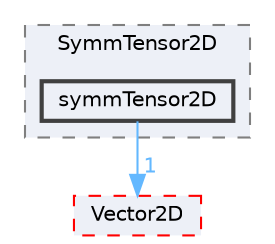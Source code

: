 digraph "src/OpenFOAM/primitives/SymmTensor2D/symmTensor2D"
{
 // LATEX_PDF_SIZE
  bgcolor="transparent";
  edge [fontname=Helvetica,fontsize=10,labelfontname=Helvetica,labelfontsize=10];
  node [fontname=Helvetica,fontsize=10,shape=box,height=0.2,width=0.4];
  compound=true
  subgraph clusterdir_0c2340d1dbdaa835dd760c22e129bc79 {
    graph [ bgcolor="#edf0f7", pencolor="grey50", label="SymmTensor2D", fontname=Helvetica,fontsize=10 style="filled,dashed", URL="dir_0c2340d1dbdaa835dd760c22e129bc79.html",tooltip=""]
  dir_aecb5f8d18056a1060718fa7ca214264 [label="symmTensor2D", fillcolor="#edf0f7", color="grey25", style="filled,bold", URL="dir_aecb5f8d18056a1060718fa7ca214264.html",tooltip=""];
  }
  dir_974ac155d7c04ce7d59446545c00b04b [label="Vector2D", fillcolor="#edf0f7", color="red", style="filled,dashed", URL="dir_974ac155d7c04ce7d59446545c00b04b.html",tooltip=""];
  dir_aecb5f8d18056a1060718fa7ca214264->dir_974ac155d7c04ce7d59446545c00b04b [headlabel="1", labeldistance=1.5 headhref="dir_003933_004259.html" href="dir_003933_004259.html" color="steelblue1" fontcolor="steelblue1"];
}
